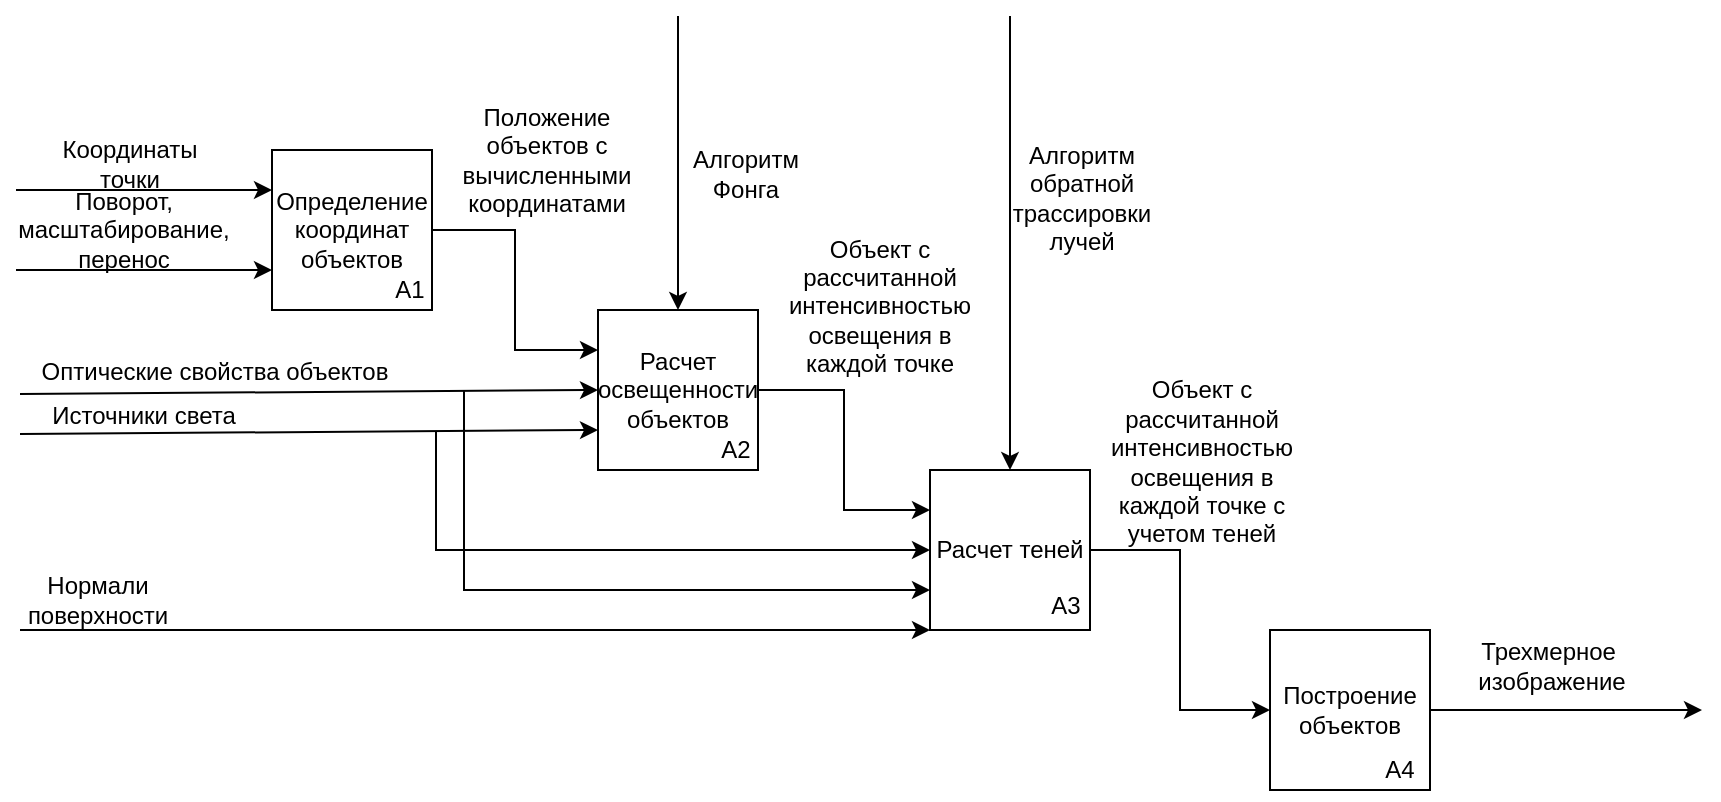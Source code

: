 <mxfile version="22.1.2" type="device">
  <diagram name="Page-1" id="NMyMUmf-2Y4XcXL2RdHB">
    <mxGraphModel dx="941" dy="-156" grid="0" gridSize="10" guides="1" tooltips="1" connect="1" arrows="1" fold="1" page="0" pageScale="1" pageWidth="850" pageHeight="1100" math="0" shadow="0">
      <root>
        <mxCell id="0" />
        <mxCell id="1" parent="0" />
        <mxCell id="gq0yoLQsWe58BgXPlcoz-1" value="Определение координат объектов" style="whiteSpace=wrap;html=1;aspect=fixed;" parent="1" vertex="1">
          <mxGeometry x="284" y="1169" width="80" height="80" as="geometry" />
        </mxCell>
        <mxCell id="gq0yoLQsWe58BgXPlcoz-2" value="Расчет теней" style="whiteSpace=wrap;html=1;aspect=fixed;" parent="1" vertex="1">
          <mxGeometry x="613" y="1329" width="80" height="80" as="geometry" />
        </mxCell>
        <mxCell id="gq0yoLQsWe58BgXPlcoz-3" value="Построение объектов" style="whiteSpace=wrap;html=1;aspect=fixed;" parent="1" vertex="1">
          <mxGeometry x="783" y="1409" width="80" height="80" as="geometry" />
        </mxCell>
        <mxCell id="gq0yoLQsWe58BgXPlcoz-4" value="Расчет освещенности объектов" style="whiteSpace=wrap;html=1;aspect=fixed;" parent="1" vertex="1">
          <mxGeometry x="447" y="1249" width="80" height="80" as="geometry" />
        </mxCell>
        <mxCell id="gq0yoLQsWe58BgXPlcoz-5" value="А1" style="text;html=1;strokeColor=none;fillColor=none;align=center;verticalAlign=middle;whiteSpace=wrap;rounded=0;" parent="1" vertex="1">
          <mxGeometry x="323" y="1224" width="60" height="30" as="geometry" />
        </mxCell>
        <mxCell id="gq0yoLQsWe58BgXPlcoz-6" value="А2" style="text;html=1;strokeColor=none;fillColor=none;align=center;verticalAlign=middle;whiteSpace=wrap;rounded=0;" parent="1" vertex="1">
          <mxGeometry x="486" y="1304" width="60" height="30" as="geometry" />
        </mxCell>
        <mxCell id="gq0yoLQsWe58BgXPlcoz-7" value="А3" style="text;html=1;strokeColor=none;fillColor=none;align=center;verticalAlign=middle;whiteSpace=wrap;rounded=0;" parent="1" vertex="1">
          <mxGeometry x="651" y="1382" width="60" height="30" as="geometry" />
        </mxCell>
        <mxCell id="gq0yoLQsWe58BgXPlcoz-8" value="А4" style="text;html=1;strokeColor=none;fillColor=none;align=center;verticalAlign=middle;whiteSpace=wrap;rounded=0;" parent="1" vertex="1">
          <mxGeometry x="818" y="1464" width="60" height="30" as="geometry" />
        </mxCell>
        <mxCell id="gq0yoLQsWe58BgXPlcoz-9" value="" style="endArrow=classic;html=1;rounded=0;entryX=0;entryY=0.25;entryDx=0;entryDy=0;exitX=1;exitY=0.5;exitDx=0;exitDy=0;edgeStyle=orthogonalEdgeStyle;" parent="1" source="gq0yoLQsWe58BgXPlcoz-1" target="gq0yoLQsWe58BgXPlcoz-4" edge="1">
          <mxGeometry width="50" height="50" relative="1" as="geometry">
            <mxPoint x="679" y="1457" as="sourcePoint" />
            <mxPoint x="729" y="1407" as="targetPoint" />
          </mxGeometry>
        </mxCell>
        <mxCell id="gq0yoLQsWe58BgXPlcoz-10" value="" style="endArrow=classic;html=1;rounded=0;entryX=0;entryY=0.25;entryDx=0;entryDy=0;exitX=1;exitY=0.5;exitDx=0;exitDy=0;edgeStyle=orthogonalEdgeStyle;" parent="1" source="gq0yoLQsWe58BgXPlcoz-4" target="gq0yoLQsWe58BgXPlcoz-2" edge="1">
          <mxGeometry width="50" height="50" relative="1" as="geometry">
            <mxPoint x="679" y="1457" as="sourcePoint" />
            <mxPoint x="729" y="1407" as="targetPoint" />
          </mxGeometry>
        </mxCell>
        <mxCell id="gq0yoLQsWe58BgXPlcoz-11" value="" style="endArrow=classic;html=1;rounded=0;entryX=0;entryY=0.5;entryDx=0;entryDy=0;exitX=1;exitY=0.5;exitDx=0;exitDy=0;edgeStyle=orthogonalEdgeStyle;" parent="1" source="gq0yoLQsWe58BgXPlcoz-2" target="gq0yoLQsWe58BgXPlcoz-3" edge="1">
          <mxGeometry width="50" height="50" relative="1" as="geometry">
            <mxPoint x="679" y="1457" as="sourcePoint" />
            <mxPoint x="729" y="1407" as="targetPoint" />
          </mxGeometry>
        </mxCell>
        <mxCell id="gq0yoLQsWe58BgXPlcoz-12" value="Положение объектов с вычисленными координатами" style="text;html=1;strokeColor=none;fillColor=none;align=center;verticalAlign=middle;whiteSpace=wrap;rounded=0;" parent="1" vertex="1">
          <mxGeometry x="390" y="1159" width="63" height="30" as="geometry" />
        </mxCell>
        <mxCell id="gq0yoLQsWe58BgXPlcoz-13" value="" style="endArrow=classic;html=1;rounded=0;entryX=0;entryY=0.25;entryDx=0;entryDy=0;exitX=1;exitY=0.25;exitDx=0;exitDy=0;" parent="1" target="gq0yoLQsWe58BgXPlcoz-1" edge="1">
          <mxGeometry width="50" height="50" relative="1" as="geometry">
            <mxPoint x="156" y="1189" as="sourcePoint" />
            <mxPoint x="729" y="1204" as="targetPoint" />
          </mxGeometry>
        </mxCell>
        <mxCell id="gq0yoLQsWe58BgXPlcoz-14" value="Координаты точки" style="text;html=1;strokeColor=none;fillColor=none;align=center;verticalAlign=middle;whiteSpace=wrap;rounded=0;" parent="1" vertex="1">
          <mxGeometry x="183" y="1161" width="60" height="30" as="geometry" />
        </mxCell>
        <mxCell id="gq0yoLQsWe58BgXPlcoz-15" value="" style="endArrow=classic;html=1;rounded=0;entryX=0.5;entryY=0;entryDx=0;entryDy=0;exitX=0.5;exitY=1;exitDx=0;exitDy=0;" parent="1" target="gq0yoLQsWe58BgXPlcoz-4" edge="1">
          <mxGeometry width="50" height="50" relative="1" as="geometry">
            <mxPoint x="487" y="1102" as="sourcePoint" />
            <mxPoint x="603" y="1204" as="targetPoint" />
          </mxGeometry>
        </mxCell>
        <mxCell id="gq0yoLQsWe58BgXPlcoz-16" value="Алгоритм Фонга" style="text;html=1;strokeColor=none;fillColor=none;align=center;verticalAlign=middle;whiteSpace=wrap;rounded=0;" parent="1" vertex="1">
          <mxGeometry x="491" y="1166" width="60" height="30" as="geometry" />
        </mxCell>
        <mxCell id="gq0yoLQsWe58BgXPlcoz-17" value="" style="endArrow=classic;html=1;rounded=0;entryX=0;entryY=0.5;entryDx=0;entryDy=0;exitX=1;exitY=0.25;exitDx=0;exitDy=0;" parent="1" target="gq0yoLQsWe58BgXPlcoz-4" edge="1">
          <mxGeometry width="50" height="50" relative="1" as="geometry">
            <mxPoint x="158" y="1291" as="sourcePoint" />
            <mxPoint x="603" y="1204" as="targetPoint" />
          </mxGeometry>
        </mxCell>
        <mxCell id="gq0yoLQsWe58BgXPlcoz-18" value="Оптические свойства объектов" style="text;html=1;strokeColor=none;fillColor=none;align=center;verticalAlign=middle;whiteSpace=wrap;rounded=0;rotation=0;" parent="1" vertex="1">
          <mxGeometry x="163" y="1265" width="185" height="30" as="geometry" />
        </mxCell>
        <mxCell id="gq0yoLQsWe58BgXPlcoz-19" value="" style="endArrow=classic;html=1;rounded=0;entryX=0;entryY=0.75;entryDx=0;entryDy=0;exitX=1;exitY=0.5;exitDx=0;exitDy=0;" parent="1" target="gq0yoLQsWe58BgXPlcoz-4" edge="1">
          <mxGeometry width="50" height="50" relative="1" as="geometry">
            <mxPoint x="158" y="1311" as="sourcePoint" />
            <mxPoint x="603" y="1141" as="targetPoint" />
          </mxGeometry>
        </mxCell>
        <mxCell id="gq0yoLQsWe58BgXPlcoz-20" value="Источники света" style="text;html=1;strokeColor=none;fillColor=none;align=center;verticalAlign=middle;whiteSpace=wrap;rounded=0;rotation=0;" parent="1" vertex="1">
          <mxGeometry x="163" y="1294" width="114" height="16" as="geometry" />
        </mxCell>
        <mxCell id="gq0yoLQsWe58BgXPlcoz-21" value="Объект с рассчитанной интенсивностью освещения в каждой точке" style="text;html=1;strokeColor=none;fillColor=none;align=center;verticalAlign=middle;whiteSpace=wrap;rounded=0;" parent="1" vertex="1">
          <mxGeometry x="551" y="1232" width="74" height="30" as="geometry" />
        </mxCell>
        <mxCell id="gq0yoLQsWe58BgXPlcoz-22" value="" style="endArrow=classic;html=1;rounded=0;entryX=0.5;entryY=0;entryDx=0;entryDy=0;exitX=0.5;exitY=1;exitDx=0;exitDy=0;" parent="1" target="gq0yoLQsWe58BgXPlcoz-2" edge="1">
          <mxGeometry width="50" height="50" relative="1" as="geometry">
            <mxPoint x="653" y="1102" as="sourcePoint" />
            <mxPoint x="603" y="1141" as="targetPoint" />
          </mxGeometry>
        </mxCell>
        <mxCell id="gq0yoLQsWe58BgXPlcoz-23" value="Алгоритм обратной трассировки лучей" style="text;html=1;strokeColor=none;fillColor=none;align=center;verticalAlign=middle;whiteSpace=wrap;rounded=0;" parent="1" vertex="1">
          <mxGeometry x="659" y="1178" width="60" height="30" as="geometry" />
        </mxCell>
        <mxCell id="gq0yoLQsWe58BgXPlcoz-24" value="" style="endArrow=classic;html=1;rounded=0;entryX=0;entryY=0.5;entryDx=0;entryDy=0;edgeStyle=orthogonalEdgeStyle;" parent="1" target="gq0yoLQsWe58BgXPlcoz-2" edge="1">
          <mxGeometry width="50" height="50" relative="1" as="geometry">
            <mxPoint x="366" y="1310" as="sourcePoint" />
            <mxPoint x="603" y="1141" as="targetPoint" />
            <Array as="points">
              <mxPoint x="366" y="1369" />
            </Array>
          </mxGeometry>
        </mxCell>
        <mxCell id="gq0yoLQsWe58BgXPlcoz-25" value="" style="endArrow=classic;html=1;rounded=0;entryX=0;entryY=0.75;entryDx=0;entryDy=0;edgeStyle=orthogonalEdgeStyle;" parent="1" target="gq0yoLQsWe58BgXPlcoz-2" edge="1">
          <mxGeometry width="50" height="50" relative="1" as="geometry">
            <mxPoint x="380" y="1289" as="sourcePoint" />
            <mxPoint x="603" y="1177" as="targetPoint" />
            <Array as="points">
              <mxPoint x="380" y="1389" />
            </Array>
          </mxGeometry>
        </mxCell>
        <mxCell id="gq0yoLQsWe58BgXPlcoz-26" value="" style="endArrow=classic;html=1;rounded=0;entryX=0;entryY=1;entryDx=0;entryDy=0;exitX=1;exitY=1;exitDx=0;exitDy=0;" parent="1" target="gq0yoLQsWe58BgXPlcoz-2" edge="1">
          <mxGeometry width="50" height="50" relative="1" as="geometry">
            <mxPoint x="158" y="1409" as="sourcePoint" />
            <mxPoint x="603" y="1177" as="targetPoint" />
          </mxGeometry>
        </mxCell>
        <mxCell id="gq0yoLQsWe58BgXPlcoz-27" value="Нормали поверхности" style="text;html=1;strokeColor=none;fillColor=none;align=center;verticalAlign=middle;whiteSpace=wrap;rounded=0;" parent="1" vertex="1">
          <mxGeometry x="167" y="1379" width="60" height="30" as="geometry" />
        </mxCell>
        <mxCell id="gq0yoLQsWe58BgXPlcoz-28" value="Объект с рассчитанной интенсивностью освещения в каждой точке с учетом теней" style="text;html=1;strokeColor=none;fillColor=none;align=center;verticalAlign=middle;whiteSpace=wrap;rounded=0;" parent="1" vertex="1">
          <mxGeometry x="719" y="1310" width="60" height="30" as="geometry" />
        </mxCell>
        <mxCell id="gq0yoLQsWe58BgXPlcoz-29" value="" style="endArrow=classic;html=1;rounded=0;entryX=0;entryY=0.5;entryDx=0;entryDy=0;exitX=1;exitY=0.5;exitDx=0;exitDy=0;" parent="1" source="gq0yoLQsWe58BgXPlcoz-3" edge="1">
          <mxGeometry width="50" height="50" relative="1" as="geometry">
            <mxPoint x="553" y="1231" as="sourcePoint" />
            <mxPoint x="999" y="1449" as="targetPoint" />
          </mxGeometry>
        </mxCell>
        <mxCell id="gq0yoLQsWe58BgXPlcoz-30" value="Трехмерное&amp;nbsp; изображение" style="text;html=1;strokeColor=none;fillColor=none;align=center;verticalAlign=middle;whiteSpace=wrap;rounded=0;" parent="1" vertex="1">
          <mxGeometry x="894" y="1412" width="60" height="30" as="geometry" />
        </mxCell>
        <mxCell id="gq0yoLQsWe58BgXPlcoz-31" value="" style="endArrow=classic;html=1;rounded=0;entryX=0;entryY=0.75;entryDx=0;entryDy=0;exitX=1;exitY=0.75;exitDx=0;exitDy=0;" parent="1" target="gq0yoLQsWe58BgXPlcoz-1" edge="1">
          <mxGeometry width="50" height="50" relative="1" as="geometry">
            <mxPoint x="156" y="1229" as="sourcePoint" />
            <mxPoint x="603" y="1181" as="targetPoint" />
          </mxGeometry>
        </mxCell>
        <mxCell id="gq0yoLQsWe58BgXPlcoz-32" value="Поворот, масштабирование, перенос" style="text;html=1;strokeColor=none;fillColor=none;align=center;verticalAlign=middle;whiteSpace=wrap;rounded=0;rotation=0;" parent="1" vertex="1">
          <mxGeometry x="180" y="1194" width="60" height="30" as="geometry" />
        </mxCell>
      </root>
    </mxGraphModel>
  </diagram>
</mxfile>
